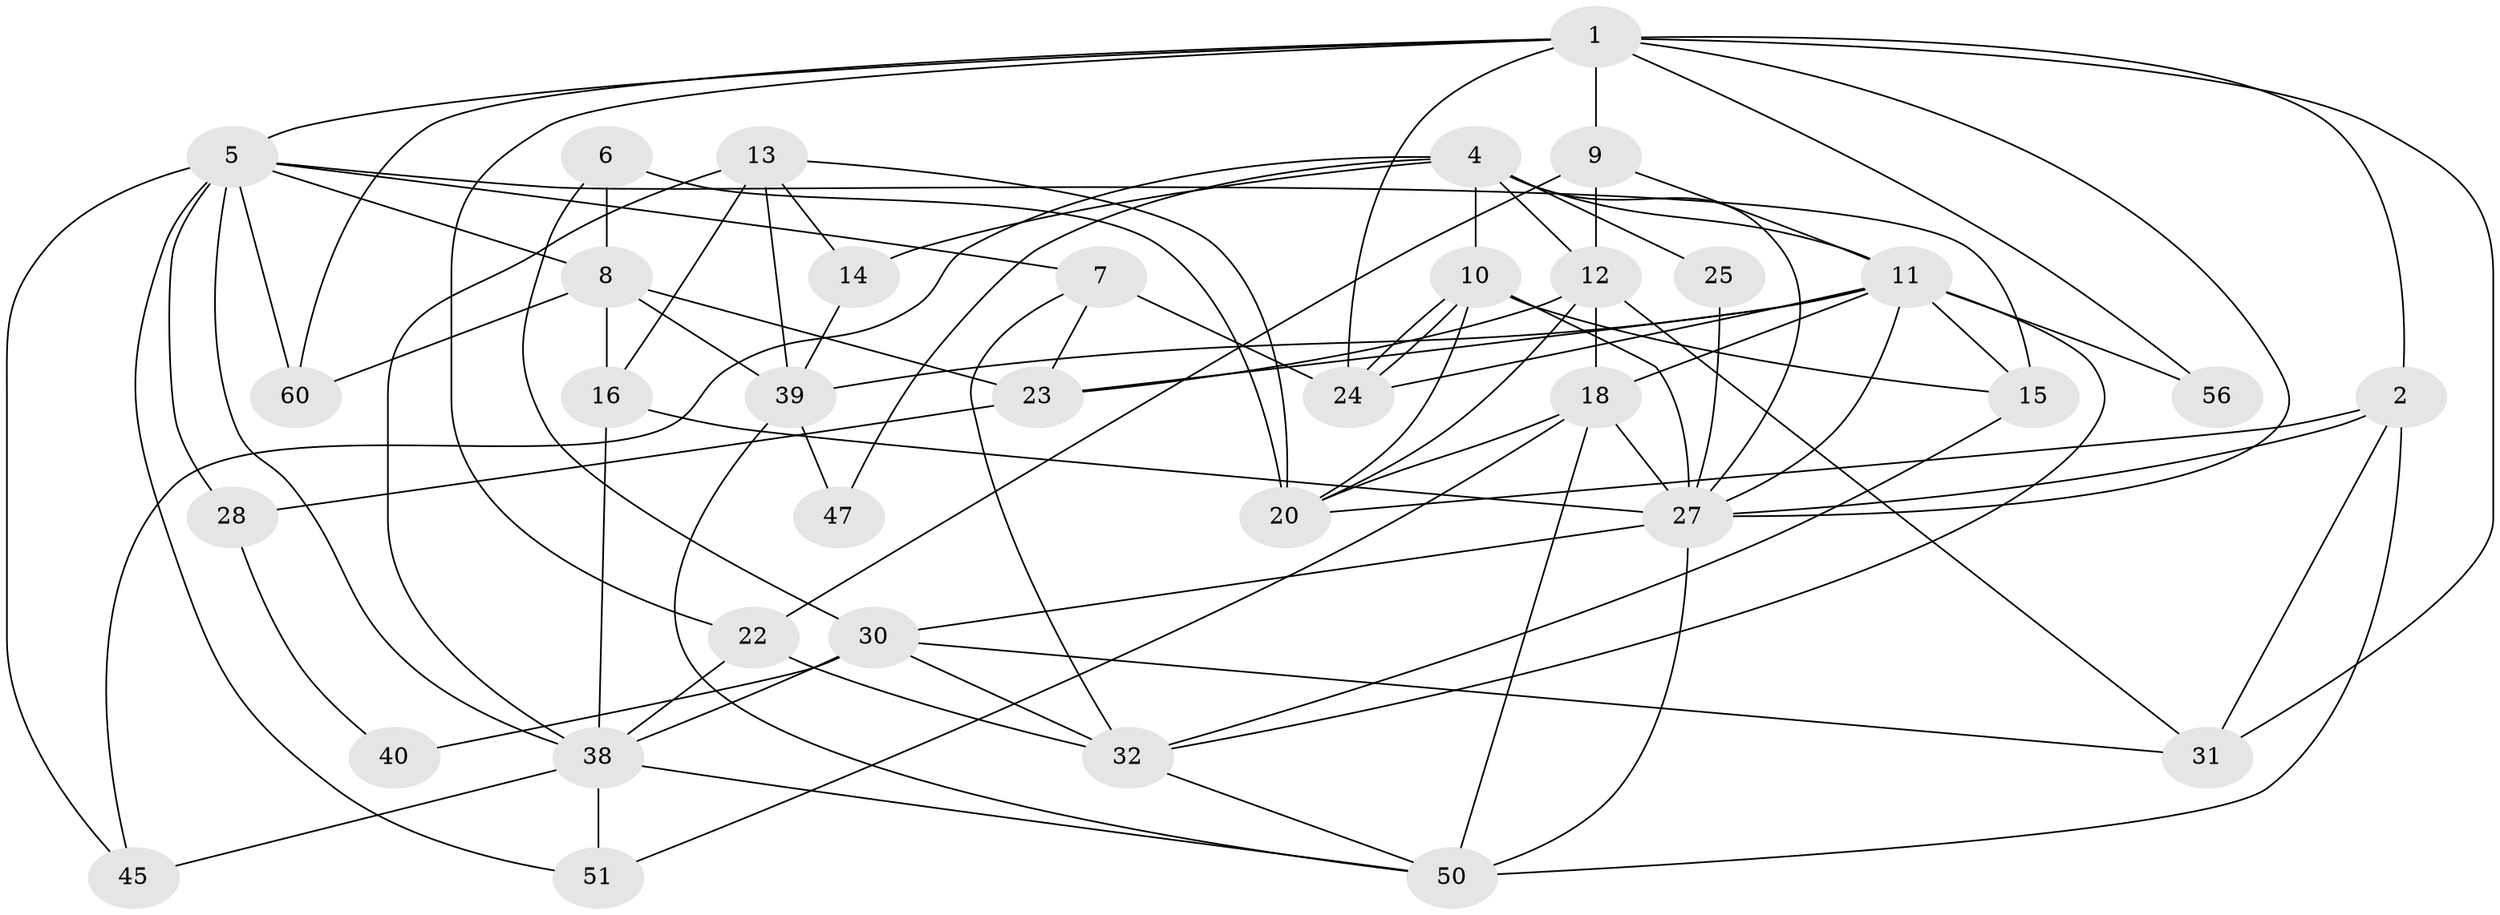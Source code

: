 // original degree distribution, {7: 0.06666666666666667, 5: 0.18333333333333332, 2: 0.18333333333333332, 6: 0.1, 3: 0.21666666666666667, 4: 0.25}
// Generated by graph-tools (version 1.1) at 2025/11/02/27/25 16:11:21]
// undirected, 35 vertices, 89 edges
graph export_dot {
graph [start="1"]
  node [color=gray90,style=filled];
  1 [super="+48"];
  2 [super="+3"];
  4 [super="+33"];
  5 [super="+37"];
  6;
  7 [super="+53"];
  8 [super="+35"];
  9 [super="+49"];
  10 [super="+21"];
  11 [super="+34"];
  12 [super="+43"];
  13 [super="+46"];
  14 [super="+17"];
  15 [super="+58"];
  16 [super="+42"];
  18 [super="+19"];
  20 [super="+26"];
  22 [super="+36"];
  23 [super="+57"];
  24;
  25;
  27 [super="+29"];
  28;
  30 [super="+41"];
  31;
  32;
  38 [super="+59"];
  39 [super="+44"];
  40;
  45 [super="+55"];
  47;
  50 [super="+52"];
  51 [super="+54"];
  56;
  60;
  1 -- 27;
  1 -- 60;
  1 -- 24;
  1 -- 31;
  1 -- 56;
  1 -- 5;
  1 -- 2;
  1 -- 22;
  1 -- 9;
  2 -- 20;
  2 -- 31;
  2 -- 27;
  2 -- 50;
  4 -- 11;
  4 -- 14 [weight=2];
  4 -- 45 [weight=2];
  4 -- 25;
  4 -- 10;
  4 -- 27;
  4 -- 12;
  4 -- 47;
  5 -- 28;
  5 -- 15;
  5 -- 51;
  5 -- 8;
  5 -- 60;
  5 -- 45;
  5 -- 7;
  5 -- 38;
  6 -- 8;
  6 -- 30;
  6 -- 20;
  7 -- 24;
  7 -- 32;
  7 -- 23;
  8 -- 23;
  8 -- 39 [weight=2];
  8 -- 60;
  8 -- 16;
  9 -- 12 [weight=2];
  9 -- 22;
  9 -- 11;
  10 -- 24;
  10 -- 24;
  10 -- 20;
  10 -- 15;
  10 -- 27;
  11 -- 24;
  11 -- 23;
  11 -- 39;
  11 -- 32;
  11 -- 18;
  11 -- 56;
  11 -- 15;
  11 -- 27;
  12 -- 20;
  12 -- 18;
  12 -- 31;
  12 -- 23;
  13 -- 20;
  13 -- 38;
  13 -- 14;
  13 -- 16;
  13 -- 39;
  14 -- 39;
  15 -- 32;
  16 -- 38;
  16 -- 27;
  18 -- 27;
  18 -- 51;
  18 -- 50;
  18 -- 20;
  22 -- 32;
  22 -- 38;
  23 -- 28;
  25 -- 27;
  27 -- 30;
  27 -- 50;
  28 -- 40;
  30 -- 32;
  30 -- 40;
  30 -- 31;
  30 -- 38;
  32 -- 50;
  38 -- 51;
  38 -- 45;
  38 -- 50;
  39 -- 47;
  39 -- 50;
}
